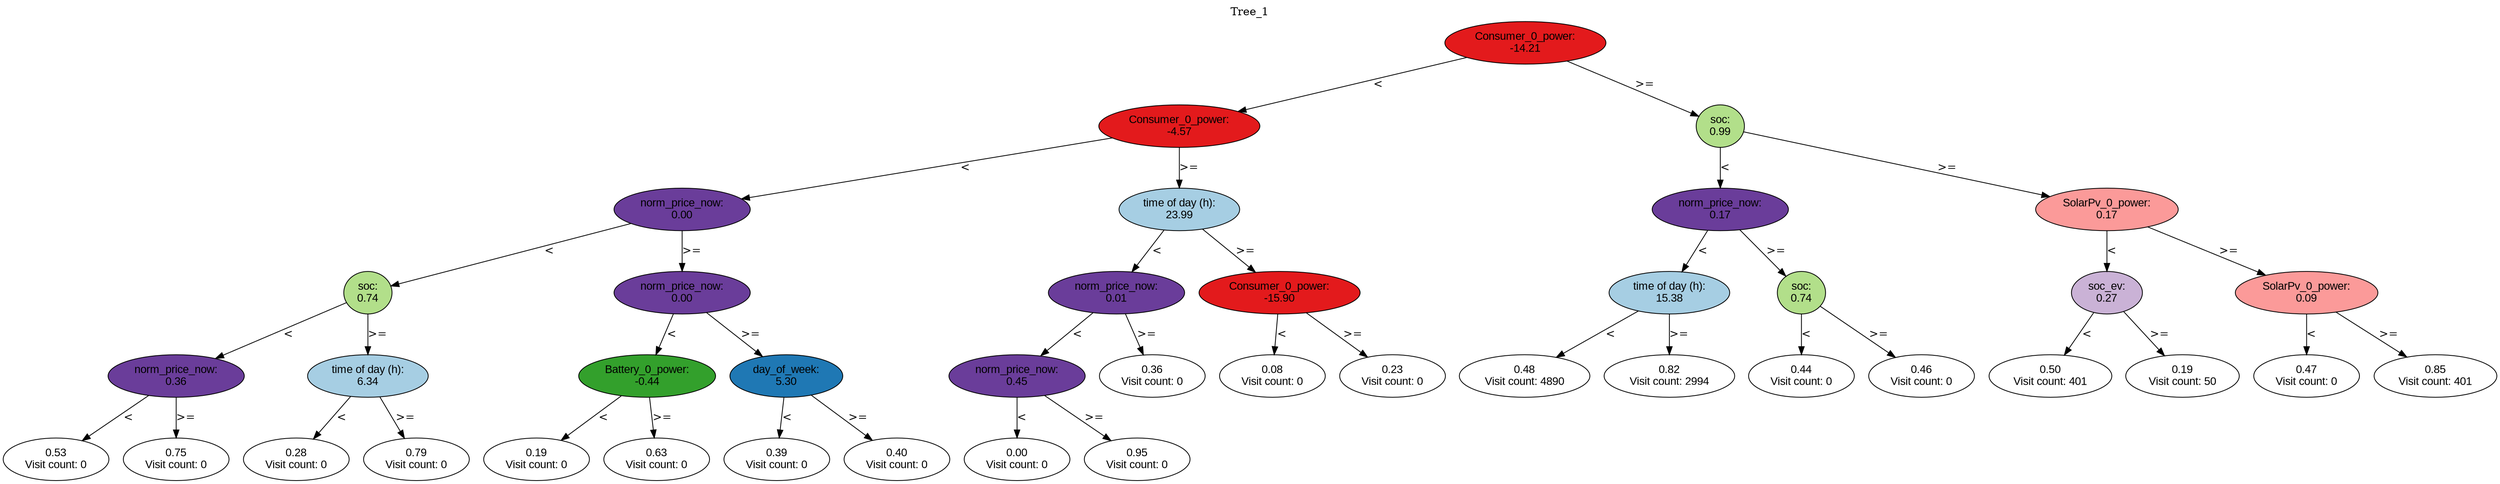 digraph BST {
    node [fontname="Arial" style=filled colorscheme=paired12];
    0 [ label = "Consumer_0_power:
-14.21" fillcolor=6];
    1 [ label = "Consumer_0_power:
-4.57" fillcolor=6];
    2 [ label = "norm_price_now:
0.00" fillcolor=10];
    3 [ label = "soc:
0.74" fillcolor=3];
    4 [ label = "norm_price_now:
0.36" fillcolor=10];
    5 [ label = "0.53
Visit count: 0" fillcolor=white];
    6 [ label = "0.75
Visit count: 0" fillcolor=white];
    7 [ label = "time of day (h):
6.34" fillcolor=1];
    8 [ label = "0.28
Visit count: 0" fillcolor=white];
    9 [ label = "0.79
Visit count: 0" fillcolor=white];
    10 [ label = "norm_price_now:
0.00" fillcolor=10];
    11 [ label = "Battery_0_power:
-0.44" fillcolor=4];
    12 [ label = "0.19
Visit count: 0" fillcolor=white];
    13 [ label = "0.63
Visit count: 0" fillcolor=white];
    14 [ label = "day_of_week:
5.30" fillcolor=2];
    15 [ label = "0.39
Visit count: 0" fillcolor=white];
    16 [ label = "0.40
Visit count: 0" fillcolor=white];
    17 [ label = "time of day (h):
23.99" fillcolor=1];
    18 [ label = "norm_price_now:
0.01" fillcolor=10];
    19 [ label = "norm_price_now:
0.45" fillcolor=10];
    20 [ label = "0.00
Visit count: 0" fillcolor=white];
    21 [ label = "0.95
Visit count: 0" fillcolor=white];
    22 [ label = "0.36
Visit count: 0" fillcolor=white];
    23 [ label = "Consumer_0_power:
-15.90" fillcolor=6];
    24 [ label = "0.08
Visit count: 0" fillcolor=white];
    25 [ label = "0.23
Visit count: 0" fillcolor=white];
    26 [ label = "soc:
0.99" fillcolor=3];
    27 [ label = "norm_price_now:
0.17" fillcolor=10];
    28 [ label = "time of day (h):
15.38" fillcolor=1];
    29 [ label = "0.48
Visit count: 4890" fillcolor=white];
    30 [ label = "0.82
Visit count: 2994" fillcolor=white];
    31 [ label = "soc:
0.74" fillcolor=3];
    32 [ label = "0.44
Visit count: 0" fillcolor=white];
    33 [ label = "0.46
Visit count: 0" fillcolor=white];
    34 [ label = "SolarPv_0_power:
0.17" fillcolor=5];
    35 [ label = "soc_ev:
0.27" fillcolor=9];
    36 [ label = "0.50
Visit count: 401" fillcolor=white];
    37 [ label = "0.19
Visit count: 50" fillcolor=white];
    38 [ label = "SolarPv_0_power:
0.09" fillcolor=5];
    39 [ label = "0.47
Visit count: 0" fillcolor=white];
    40 [ label = "0.85
Visit count: 401" fillcolor=white];

    0  -> 1[ label = "<"];
    0  -> 26[ label = ">="];
    1  -> 2[ label = "<"];
    1  -> 17[ label = ">="];
    2  -> 3[ label = "<"];
    2  -> 10[ label = ">="];
    3  -> 4[ label = "<"];
    3  -> 7[ label = ">="];
    4  -> 5[ label = "<"];
    4  -> 6[ label = ">="];
    7  -> 8[ label = "<"];
    7  -> 9[ label = ">="];
    10  -> 11[ label = "<"];
    10  -> 14[ label = ">="];
    11  -> 12[ label = "<"];
    11  -> 13[ label = ">="];
    14  -> 15[ label = "<"];
    14  -> 16[ label = ">="];
    17  -> 18[ label = "<"];
    17  -> 23[ label = ">="];
    18  -> 19[ label = "<"];
    18  -> 22[ label = ">="];
    19  -> 20[ label = "<"];
    19  -> 21[ label = ">="];
    23  -> 24[ label = "<"];
    23  -> 25[ label = ">="];
    26  -> 27[ label = "<"];
    26  -> 34[ label = ">="];
    27  -> 28[ label = "<"];
    27  -> 31[ label = ">="];
    28  -> 29[ label = "<"];
    28  -> 30[ label = ">="];
    31  -> 32[ label = "<"];
    31  -> 33[ label = ">="];
    34  -> 35[ label = "<"];
    34  -> 38[ label = ">="];
    35  -> 36[ label = "<"];
    35  -> 37[ label = ">="];
    38  -> 39[ label = "<"];
    38  -> 40[ label = ">="];

    labelloc="t";
    label="Tree_1";
}